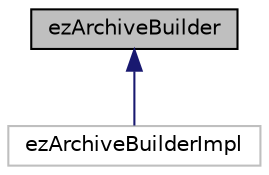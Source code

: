 digraph "ezArchiveBuilder"
{
 // LATEX_PDF_SIZE
  edge [fontname="Helvetica",fontsize="10",labelfontname="Helvetica",labelfontsize="10"];
  node [fontname="Helvetica",fontsize="10",shape=record];
  Node1 [label="ezArchiveBuilder",height=0.2,width=0.4,color="black", fillcolor="grey75", style="filled", fontcolor="black",tooltip="Utility class to build an ezArchive file from files/folders on disk."];
  Node1 -> Node2 [dir="back",color="midnightblue",fontsize="10",style="solid",fontname="Helvetica"];
  Node2 [label="ezArchiveBuilderImpl",height=0.2,width=0.4,color="grey75", fillcolor="white", style="filled",tooltip=" "];
}
